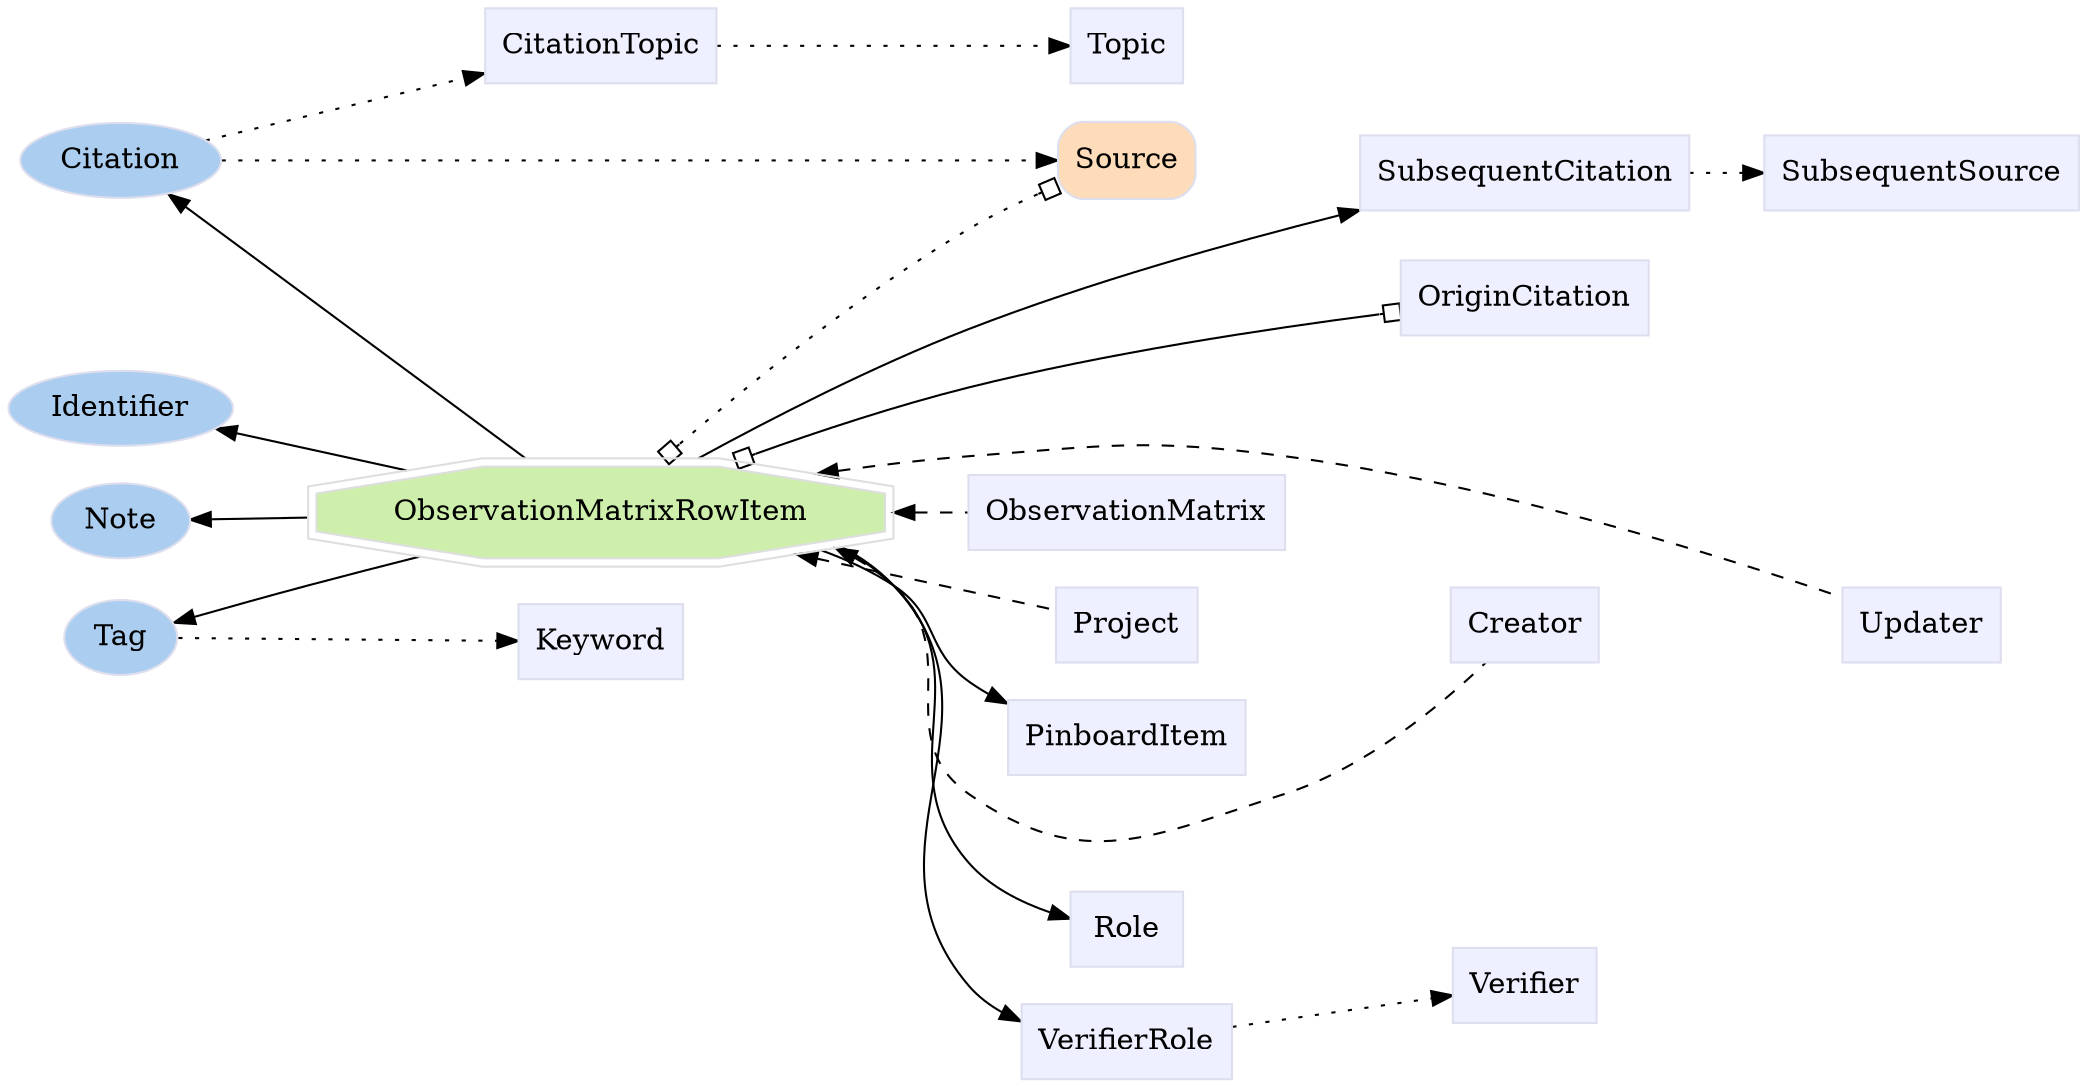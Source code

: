 digraph ObservationMatrixRowItem {
	graph [bb="0,0,836.39,514",
		label="",
		outputorder=edgesfirst,
		rankdir=LR
	];
	node [label="\N"];
	subgraph supporting {
		ObservationMatrixRowItem	[color="#dedede",
			fillcolor="#cdefab",
			group=target,
			height=0.61111,
			href="/develop/Data/models.html#observation-matrix-row-item",
			label=ObservationMatrixRowItem,
			pos="246.09,272",
			shape=doubleoctagon,
			style=filled,
			target=_top,
			width=3.4527];
		CitationTopic	[color="#dddeee",
			fillcolor="#eeefff",
			group=supporting,
			height=0.5,
			href="/develop/Data/models.html#citation-topic",
			label=CitationTopic,
			pos="246.09,496",
			shape=box,
			style=filled,
			target=_top,
			width=1.2778];
		Keyword	[color="#dddeee",
			fillcolor="#eeefff",
			group=supporting,
			height=0.5,
			href="/develop/Data/models.html#keyword",
			label=Keyword,
			pos="246.09,214",
			shape=box,
			style=filled,
			target=_top,
			width=0.93056];
		PinboardItem	[color="#dddeee",
			fillcolor="#eeefff",
			group=supporting,
			height=0.5,
			href="/develop/Data/models.html#pinboard-item",
			label=PinboardItem,
			pos="466.39,126",
			shape=box,
			style=filled,
			target=_top,
			width=1.2639];
		Role	[color="#dddeee",
			fillcolor="#eeefff",
			group=supporting,
			height=0.5,
			href="/develop/Data/models.html#role",
			label=Role,
			pos="466.39,18",
			shape=box,
			style=filled,
			target=_top,
			width=0.75];
		SubsequentCitation	[color="#dddeee",
			fillcolor="#eeefff",
			group=supporting,
			height=0.5,
			href="/develop/Data/models.html#subsequent-citation",
			label=SubsequentCitation,
			pos="623.39,435",
			shape=box,
			style=filled,
			target=_top,
			width=1.6944];
		SubsequentSource	[color="#dddeee",
			fillcolor="#eeefff",
			group=supporting,
			height=0.5,
			href="/develop/Data/models.html#subsequent-source",
			label=SubsequentSource,
			pos="778.39,435",
			shape=box,
			style=filled,
			target=_top,
			width=1.6111];
		Topic	[color="#dddeee",
			fillcolor="#eeefff",
			group=supporting,
			height=0.5,
			href="/develop/Data/models.html#topic",
			label=Topic,
			pos="466.39,496",
			shape=box,
			style=filled,
			target=_top,
			width=0.75];
		VerifierRole	[color="#dddeee",
			fillcolor="#eeefff",
			group=supporting,
			height=0.5,
			href="/develop/Data/models.html#verifier-role",
			label=VerifierRole,
			pos="466.39,72",
			shape=box,
			style=filled,
			target=_top,
			width=1.1528];
		Verifier	[color="#dddeee",
			fillcolor="#eeefff",
			group=supporting,
			height=0.5,
			href="/develop/Data/models.html#verifier",
			label=Verifier,
			pos="623.39,45",
			shape=box,
			style=filled,
			target=_top,
			width=0.79167];
		Creator	[color="#dddeee",
			fillcolor="#eeefff",
			group=supporting,
			height=0.5,
			href="/develop/Data/models.html#creator",
			label=Creator,
			pos="623.39,218",
			shape=box,
			style=filled,
			target=_top,
			width=0.79167];
		ObservationMatrix	[color="#dddeee",
			fillcolor="#eeefff",
			group=supporting,
			height=0.5,
			href="/develop/Data/models.html#observation-matrix",
			label=ObservationMatrix,
			pos="466.39,272",
			shape=box,
			style=filled,
			target=_top,
			width=1.6667];
		Project	[color="#dddeee",
			fillcolor="#eeefff",
			group=supporting,
			height=0.5,
			href="/develop/Data/models.html#project",
			label=Project,
			pos="466.39,218",
			shape=box,
			style=filled,
			target=_top,
			width=0.76389];
		Updater	[color="#dddeee",
			fillcolor="#eeefff",
			group=supporting,
			height=0.5,
			href="/develop/Data/models.html#updater",
			label=Updater,
			pos="778.39,218",
			shape=box,
			style=filled,
			target=_top,
			width=0.83333];
		OriginCitation	[color="#dddeee",
			fillcolor="#eeefff",
			group=supporting,
			height=0.5,
			href="/develop/Data/models.html#origin-citation",
			label=OriginCitation,
			pos="623.39,375",
			shape=box,
			style=filled,
			target=_top,
			width=1.3194];
	}
	subgraph annotator_cluster {
		graph [rank=min];
		Citation	[color="#dddeee",
			fillcolor="#abcdef",
			group=annotator,
			height=0.5,
			href="/develop/Data/models.html#citation",
			label=Citation,
			pos="42.896,441",
			shape=oval,
			style=filled,
			target=_top,
			width=1.0832];
		Identifier	[color="#dddeee",
			fillcolor="#abcdef",
			group=annotator,
			height=0.5,
			href="/develop/Data/models.html#identifier",
			label=Identifier,
			pos="42.896,324",
			shape=oval,
			style=filled,
			target=_top,
			width=1.1916];
		Tag	[color="#dddeee",
			fillcolor="#abcdef",
			group=annotator,
			height=0.5,
			href="/develop/Data/models.html#tag",
			label=Tag,
			pos="42.896,215",
			shape=oval,
			style=filled,
			target=_top,
			width=0.75];
		Note	[color="#dddeee",
			fillcolor="#abcdef",
			group=annotator,
			height=0.5,
			href="/develop/Data/models.html#note",
			label=Note,
			pos="42.896,270",
			shape=oval,
			style=filled,
			target=_top,
			width=0.77632];
	}
	subgraph core {
		Source	[color="#dddeee",
			fillcolor="#fedcba",
			group=core,
			height=0.51389,
			href="/develop/Data/models.html#source",
			label=Source,
			pos="466.39,441",
			shape=Mrecord,
			style=filled,
			target=_top,
			width=0.75];
	}
	Citation -> Source	[pos="e,439.16,441 82.044,441 162.65,441 349.4,441 428.71,441",
		style=dotted];
	Citation -> CitationTopic	[pos="e,199.77,483.61 77.119,450.08 107.72,458.45 153.73,471.02 189.86,480.9",
		style=dotted];
	Tag -> Keyword	[pos="e,212.45,214.16 70.199,214.87 103.81,214.7 162.41,214.41 202.44,214.21",
		style=dotted];
	Source -> SubsequentCitation	[pos="e,562.11,437.33 493.68,439.98 509.79,439.36 531.24,438.53 552,437.72",
		style=invis];
	Source -> OriginCitation	[pos="e,579.85,393.11 493.68,429.8 514.68,420.86 544.76,408.05 570.56,397.07",
		style=invis];
	ObservationMatrixRowItem -> Citation	[pos="e,62.463,425.4 218.71,294.16 180.12,326.58 108.69,386.58 70.161,418.94"];
	ObservationMatrixRowItem -> Identifier	[pos="e,79.866,314.7 173.18,290.59 145.36,297.77 114.35,305.79 89.679,312.17"];
	ObservationMatrixRowItem -> Tag	[pos="e,67.27,223.32 169.53,253.97 153.7,249.92 137.15,245.49 121.79,241 106.93,236.66 90.65,231.32 76.837,226.61"];
	ObservationMatrixRowItem -> Note	[pos="e,71.03,270.27 121.84,270.77 107.25,270.63 93.326,270.49 81.393,270.37"];
	ObservationMatrixRowItem -> Source	[arrowhead=obox,
		arrowtail=obox,
		dir=both,
		pos="s,269.93,294.04 e,439.17,427.77 277.38,301.03 308.39,329.97 358.66,374.76 406.39,408 413.87,413.21 422.26,418.31 430.3,422.87",
		style=dotted];
	ObservationMatrixRowItem -> PinboardItem	[pos="e,423.5,144.1 343.94,257.04 353.51,252.9 362.56,247.64 370.39,241 401.04,214.98 379.23,187.65 406.39,158 409.06,155.09 412.05,152.38 \
415.24,149.89"];
	ObservationMatrixRowItem -> Role	[pos="e,439.26,24.039 347.64,257.71 356.11,253.4 363.9,247.92 370.39,241 430.96,176.38 351.97,114.88 406.39,45 412.33,37.364 420.93,31.812 \
429.74,27.805"];
	ObservationMatrixRowItem -> SubsequentCitation	[pos="e,562.2,417.14 282.88,294.09 314.59,313.09 362.53,340.44 406.39,360 453.98,381.22 509.56,400.4 552.42,414.05"];
	ObservationMatrixRowItem -> VerifierRole	[pos="e,424.6,84.778 346.57,257.55 355.36,253.28 363.51,247.86 370.39,241 416.47,195.01 364.7,149.01 406.39,99 409.15,95.691 412.4,92.767 \
415.93,90.189"];
	ObservationMatrixRowItem -> Creator	[dir=back,
		pos="s,339.42,256.48 348.81,252.72 356.41,249.42 363.7,245.54 370.39,241 393.04,225.62 382.02,203.48 406.39,191 467.94,159.47 551.87,\
186.82 594.73,204.97",
		style=dashed];
	ObservationMatrixRowItem -> ObservationMatrix	[dir=back,
		pos="s,370.27,272 380.44,272 389.37,272 398.07,272 406.29,272",
		style=dashed];
	ObservationMatrixRowItem -> Project	[dir=back,
		pos="s,321,253.72 331.14,251.21 369.44,241.73 412.09,231.18 438.83,224.57",
		style=dashed];
	ObservationMatrixRowItem -> Updater	[dir=back,
		pos="s,330.67,288.88 340.76,290.57 362.24,294.07 385.03,297.2 406.39,299 459.53,303.47 473.7,307.29 526.39,299 609.39,285.94 702.36,249.98 \
748.37,230.67",
		style=dashed];
	ObservationMatrixRowItem -> OriginCitation	[arrowhead=obox,
		arrowtail=obox,
		dir=both,
		pos="s,298.38,293.77 e,575.51,367.94 307.69,297.5 337.1,309.18 373.18,322.51 406.39,332 459.59,347.21 521.68,358.96 565.59,366.31"];
	CitationTopic -> Topic	[pos="e,439.36,496 292.32,496 332.79,496 391.35,496 428.89,496",
		style=dotted];
	Role -> Verifier	[pos="e,594.65,40.169 493.68,22.58 518.68,26.935 556.55,33.532 584.75,38.443",
		style=invis];
	SubsequentCitation -> SubsequentSource	[pos="e,720.03,435 684.42,435 692.75,435 701.36,435 709.81,435",
		style=dotted];
	VerifierRole -> Verifier	[pos="e,594.63,49.835 508.11,64.906 531.76,60.787 561.35,55.632 584.49,51.601",
		style=dotted];
	Creator -> Updater	[pos="e,748.32,218 652.09,218 676.12,218 711.16,218 738.08,218",
		style=invis];
	Project -> Creator	[pos="e,594.79,218 494.03,218 518.98,218 556.5,218 584.55,218",
		style=invis];
}
